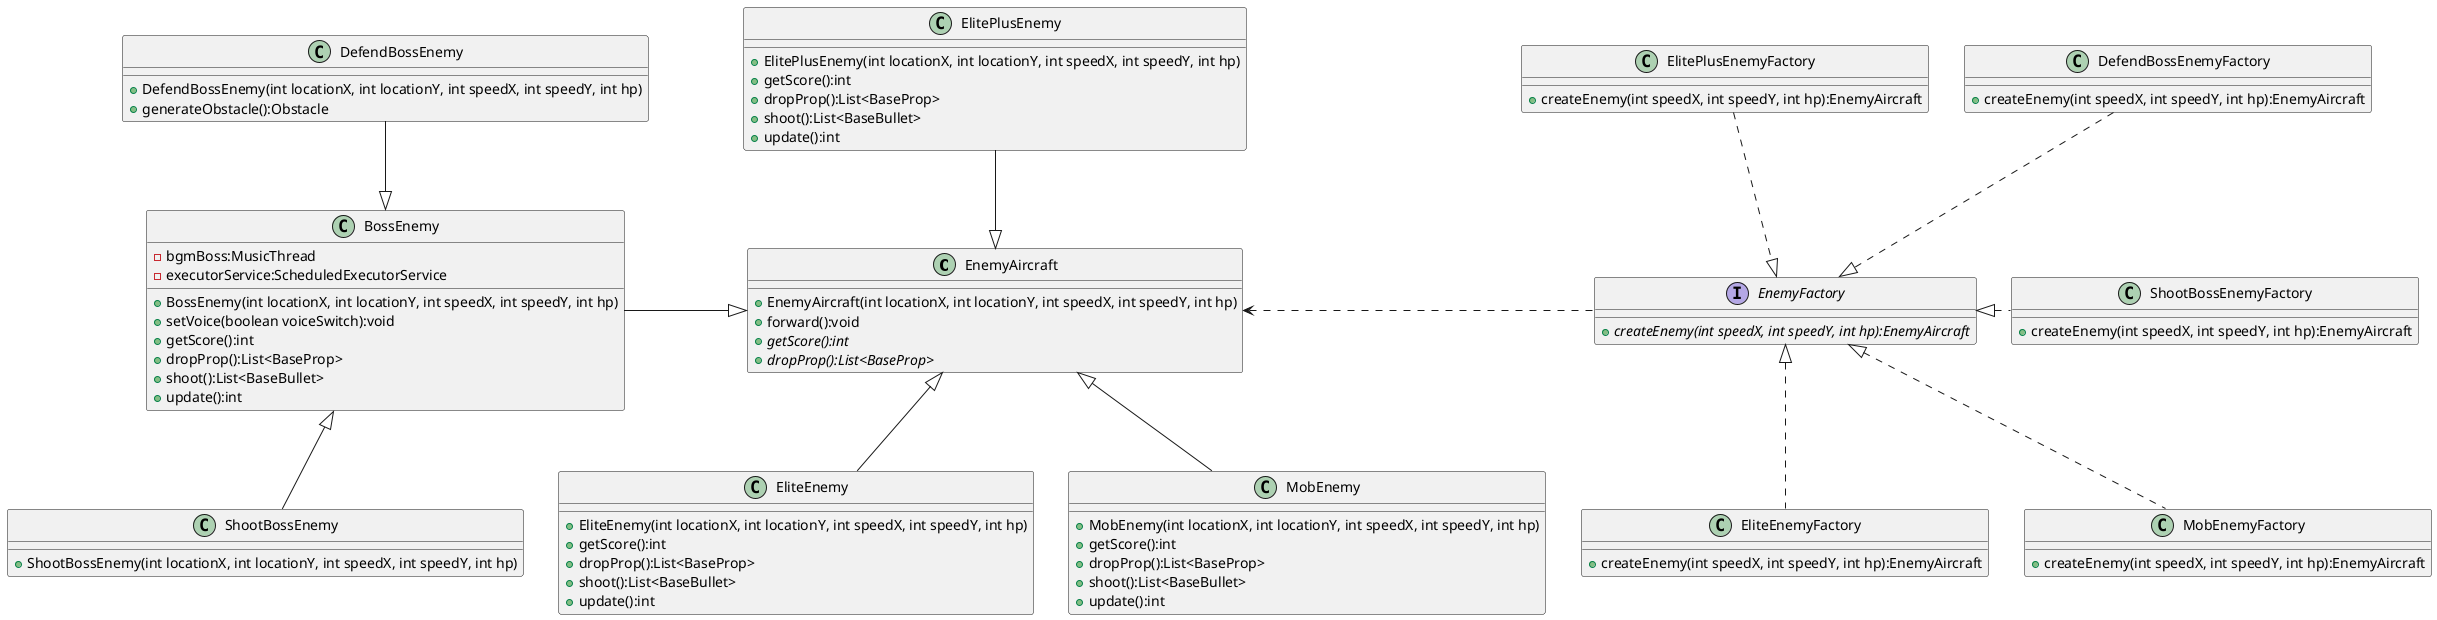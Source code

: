 @startuml
'https://plantuml.com/class-diagram

class EnemyAircraft{
    + EnemyAircraft(int locationX, int locationY, int speedX, int speedY, int hp)
    + forward():void
    + {abstract} getScore():int
    + {abstract} dropProp():List<BaseProp>

}

class MobEnemy {
    + MobEnemy(int locationX, int locationY, int speedX, int speedY, int hp)
    + getScore():int
    + dropProp():List<BaseProp>
    + shoot():List<BaseBullet>
    + update():int
}
EnemyAircraft <|-down- MobEnemy

class EliteEnemy {
    + EliteEnemy(int locationX, int locationY, int speedX, int speedY, int hp)
    + getScore():int
    + dropProp():List<BaseProp>
    + shoot():List<BaseBullet>
    + update():int
}
EnemyAircraft <|-down- EliteEnemy

class ElitePlusEnemy {
    + ElitePlusEnemy(int locationX, int locationY, int speedX, int speedY, int hp)
    + getScore():int
    + dropProp():List<BaseProp>
    + shoot():List<BaseBullet>
    + update():int
}
EnemyAircraft <|-up- ElitePlusEnemy

class BossEnemy {
    - bgmBoss:MusicThread
    - executorService:ScheduledExecutorService
    + BossEnemy(int locationX, int locationY, int speedX, int speedY, int hp)
    + setVoice(boolean voiceSwitch):void
    + getScore():int
    + dropProp():List<BaseProp>
    + shoot():List<BaseBullet>
    + update():int
}
EnemyAircraft <|-left- BossEnemy
class ShootBossEnemy {
    + ShootBossEnemy(int locationX, int locationY, int speedX, int speedY, int hp)
}
ShootBossEnemy -up-|> BossEnemy
class DefendBossEnemy {
    + DefendBossEnemy(int locationX, int locationY, int speedX, int speedY, int hp)
    + generateObstacle():Obstacle
}
DefendBossEnemy --|> BossEnemy

interface EnemyFactory
{
    + {abstract} createEnemy(int speedX, int speedY, int hp):EnemyAircraft
}

class MobEnemyFactory
{
    + createEnemy(int speedX, int speedY, int hp):EnemyAircraft
}
class EliteEnemyFactory
{
    + createEnemy(int speedX, int speedY, int hp):EnemyAircraft
}
class ElitePlusEnemyFactory
{
    + createEnemy(int speedX, int speedY, int hp):EnemyAircraft
}
class ShootBossEnemyFactory
 {
     + createEnemy(int speedX, int speedY, int hp):EnemyAircraft
 }
 class DefendBossEnemyFactory
 {
     + createEnemy(int speedX, int speedY, int hp):EnemyAircraft
 }
EnemyFactory <|.down. EliteEnemyFactory
EnemyFactory <|.down. MobEnemyFactory
EnemyFactory <|.right. ShootBossEnemyFactory
EnemyFactory <|.up. DefendBossEnemyFactory
EnemyFactory <|.up. ElitePlusEnemyFactory


EnemyFactory .left.> EnemyAircraft
'MobEnemyFactory ..> MobEnemy
'EliteEnemyFactory ..> EliteEnemy

@enduml